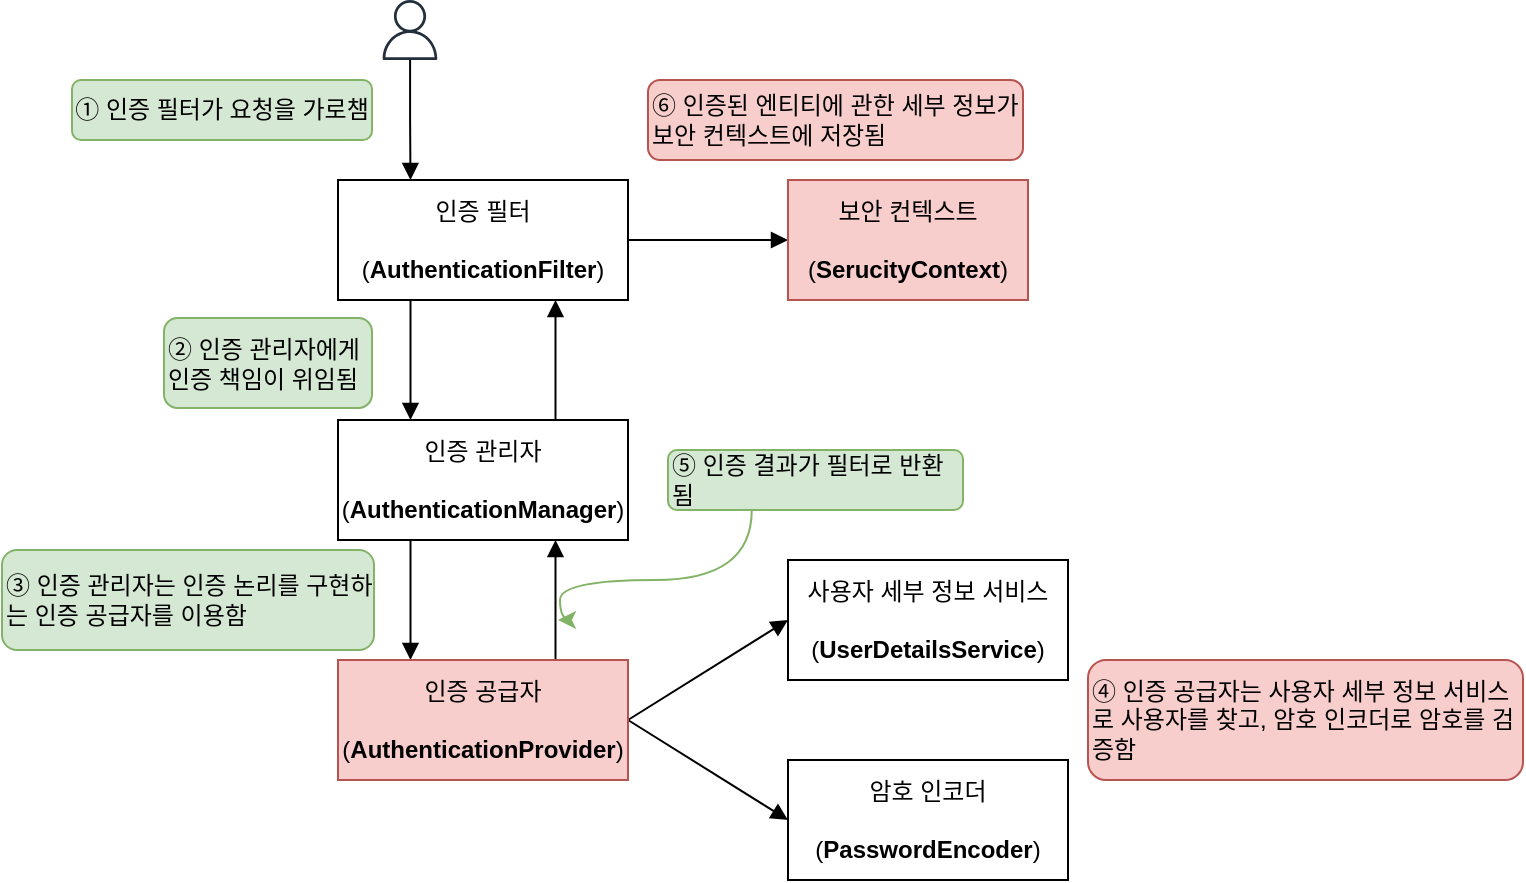 <mxfile version="23.0.2" type="device">
  <diagram name="페이지-1" id="TjoUcuqKZ6VzYymUZqsO">
    <mxGraphModel dx="1114" dy="894" grid="1" gridSize="10" guides="1" tooltips="1" connect="1" arrows="1" fold="1" page="1" pageScale="1" pageWidth="827" pageHeight="1169" math="0" shadow="0">
      <root>
        <mxCell id="0" />
        <mxCell id="1" parent="0" />
        <mxCell id="ajuRYyroQ87whfHGho7N-1" style="edgeStyle=orthogonalEdgeStyle;rounded=0;orthogonalLoop=1;jettySize=auto;html=1;entryX=0.25;entryY=0;entryDx=0;entryDy=0;endArrow=block;endFill=1;" edge="1" parent="1" source="ajuRYyroQ87whfHGho7N-2" target="ajuRYyroQ87whfHGho7N-5">
          <mxGeometry relative="1" as="geometry" />
        </mxCell>
        <mxCell id="ajuRYyroQ87whfHGho7N-2" value="" style="sketch=0;outlineConnect=0;fontColor=#232F3E;gradientColor=none;fillColor=#232F3D;strokeColor=none;dashed=0;verticalLabelPosition=bottom;verticalAlign=top;align=center;html=1;fontSize=12;fontStyle=0;aspect=fixed;pointerEvents=1;shape=mxgraph.aws4.user;" vertex="1" parent="1">
          <mxGeometry x="196" y="30" width="30" height="30" as="geometry" />
        </mxCell>
        <mxCell id="ajuRYyroQ87whfHGho7N-3" style="edgeStyle=orthogonalEdgeStyle;rounded=0;orthogonalLoop=1;jettySize=auto;html=1;exitX=0.25;exitY=1;exitDx=0;exitDy=0;entryX=0.25;entryY=0;entryDx=0;entryDy=0;endArrow=block;endFill=1;" edge="1" parent="1" source="ajuRYyroQ87whfHGho7N-5" target="ajuRYyroQ87whfHGho7N-8">
          <mxGeometry relative="1" as="geometry" />
        </mxCell>
        <mxCell id="ajuRYyroQ87whfHGho7N-4" style="edgeStyle=orthogonalEdgeStyle;rounded=0;orthogonalLoop=1;jettySize=auto;html=1;exitX=1;exitY=0.5;exitDx=0;exitDy=0;entryX=0;entryY=0.5;entryDx=0;entryDy=0;endArrow=block;endFill=1;" edge="1" parent="1" source="ajuRYyroQ87whfHGho7N-5" target="ajuRYyroQ87whfHGho7N-13">
          <mxGeometry relative="1" as="geometry" />
        </mxCell>
        <mxCell id="ajuRYyroQ87whfHGho7N-5" value="인증 필터&lt;br&gt;&lt;br&gt;(&lt;b&gt;AuthenticationFilter&lt;/b&gt;)" style="rounded=0;whiteSpace=wrap;html=1;" vertex="1" parent="1">
          <mxGeometry x="175" y="120" width="145" height="60" as="geometry" />
        </mxCell>
        <mxCell id="ajuRYyroQ87whfHGho7N-6" style="edgeStyle=orthogonalEdgeStyle;rounded=0;orthogonalLoop=1;jettySize=auto;html=1;exitX=0.25;exitY=1;exitDx=0;exitDy=0;entryX=0.25;entryY=0;entryDx=0;entryDy=0;endArrow=block;endFill=1;" edge="1" parent="1" source="ajuRYyroQ87whfHGho7N-8" target="ajuRYyroQ87whfHGho7N-12">
          <mxGeometry relative="1" as="geometry" />
        </mxCell>
        <mxCell id="ajuRYyroQ87whfHGho7N-7" style="edgeStyle=orthogonalEdgeStyle;rounded=0;orthogonalLoop=1;jettySize=auto;html=1;exitX=0.75;exitY=0;exitDx=0;exitDy=0;entryX=0.75;entryY=1;entryDx=0;entryDy=0;endArrow=block;endFill=1;" edge="1" parent="1" source="ajuRYyroQ87whfHGho7N-8" target="ajuRYyroQ87whfHGho7N-5">
          <mxGeometry relative="1" as="geometry" />
        </mxCell>
        <mxCell id="ajuRYyroQ87whfHGho7N-8" value="인증 관리자&lt;br&gt;&lt;br&gt;(&lt;b&gt;AuthenticationManager&lt;/b&gt;)" style="rounded=0;whiteSpace=wrap;html=1;" vertex="1" parent="1">
          <mxGeometry x="175" y="240" width="145" height="60" as="geometry" />
        </mxCell>
        <mxCell id="ajuRYyroQ87whfHGho7N-9" style="edgeStyle=orthogonalEdgeStyle;rounded=0;orthogonalLoop=1;jettySize=auto;html=1;exitX=0.75;exitY=0;exitDx=0;exitDy=0;entryX=0.75;entryY=1;entryDx=0;entryDy=0;endArrow=block;endFill=1;" edge="1" parent="1" source="ajuRYyroQ87whfHGho7N-12" target="ajuRYyroQ87whfHGho7N-8">
          <mxGeometry relative="1" as="geometry" />
        </mxCell>
        <mxCell id="ajuRYyroQ87whfHGho7N-10" style="rounded=0;orthogonalLoop=1;jettySize=auto;html=1;exitX=1;exitY=0.5;exitDx=0;exitDy=0;entryX=0;entryY=0.5;entryDx=0;entryDy=0;endArrow=block;endFill=1;" edge="1" parent="1" source="ajuRYyroQ87whfHGho7N-12" target="ajuRYyroQ87whfHGho7N-14">
          <mxGeometry relative="1" as="geometry" />
        </mxCell>
        <mxCell id="ajuRYyroQ87whfHGho7N-11" style="rounded=0;orthogonalLoop=1;jettySize=auto;html=1;entryX=0;entryY=0.5;entryDx=0;entryDy=0;exitX=1;exitY=0.5;exitDx=0;exitDy=0;endArrow=block;endFill=1;" edge="1" parent="1" source="ajuRYyroQ87whfHGho7N-12" target="ajuRYyroQ87whfHGho7N-15">
          <mxGeometry relative="1" as="geometry" />
        </mxCell>
        <mxCell id="ajuRYyroQ87whfHGho7N-12" value="인증 공급자&lt;br&gt;&lt;br&gt;(&lt;b&gt;AuthenticationProvider&lt;/b&gt;)" style="rounded=0;whiteSpace=wrap;html=1;fillColor=#f8cecc;strokeColor=#b85450;" vertex="1" parent="1">
          <mxGeometry x="175" y="360" width="145" height="60" as="geometry" />
        </mxCell>
        <mxCell id="ajuRYyroQ87whfHGho7N-13" value="보안 컨텍스트&lt;br&gt;&lt;br&gt;(&lt;b&gt;SerucityContext&lt;/b&gt;)" style="rounded=0;whiteSpace=wrap;html=1;fillColor=#f8cecc;strokeColor=#b85450;" vertex="1" parent="1">
          <mxGeometry x="400" y="120" width="120" height="60" as="geometry" />
        </mxCell>
        <mxCell id="ajuRYyroQ87whfHGho7N-14" value="사용자 세부 정보 서비스&lt;br&gt;&lt;br&gt;(&lt;b&gt;UserDetailsService&lt;/b&gt;)" style="rounded=0;whiteSpace=wrap;html=1;" vertex="1" parent="1">
          <mxGeometry x="400" y="310" width="140" height="60" as="geometry" />
        </mxCell>
        <mxCell id="ajuRYyroQ87whfHGho7N-15" value="암호 인코더&lt;br&gt;&lt;br&gt;(&lt;b&gt;PasswordEncoder&lt;/b&gt;)" style="rounded=0;whiteSpace=wrap;html=1;" vertex="1" parent="1">
          <mxGeometry x="400" y="410" width="140" height="60" as="geometry" />
        </mxCell>
        <mxCell id="ajuRYyroQ87whfHGho7N-16" value="① 인증 필터가 요청을 가로챔" style="text;html=1;strokeColor=#82b366;fillColor=#d5e8d4;align=center;verticalAlign=middle;whiteSpace=wrap;rounded=1;glass=0;" vertex="1" parent="1">
          <mxGeometry x="42" y="70" width="150" height="30" as="geometry" />
        </mxCell>
        <mxCell id="ajuRYyroQ87whfHGho7N-17" value="② 인증 관리자에게 &lt;br&gt;인증 책임이 위임됨" style="text;html=1;strokeColor=#82b366;fillColor=#d5e8d4;align=left;verticalAlign=middle;whiteSpace=wrap;rounded=1;" vertex="1" parent="1">
          <mxGeometry x="88" y="189" width="104" height="45" as="geometry" />
        </mxCell>
        <mxCell id="ajuRYyroQ87whfHGho7N-18" value="③ 인증 관리자는 인증 논리를 구현하는 인증 공급자를 이용함" style="text;html=1;strokeColor=#82b366;fillColor=#d5e8d4;align=left;verticalAlign=middle;whiteSpace=wrap;rounded=1;" vertex="1" parent="1">
          <mxGeometry x="7" y="305" width="186" height="50" as="geometry" />
        </mxCell>
        <mxCell id="ajuRYyroQ87whfHGho7N-19" value="④ 인증 공급자는 사용자 세부 정보 서비스로 사용자를 찾고, 암호 인코더로 암호를 검증함" style="text;html=1;strokeColor=#b85450;fillColor=#f8cecc;align=left;verticalAlign=middle;whiteSpace=wrap;rounded=1;" vertex="1" parent="1">
          <mxGeometry x="550" y="360" width="217.5" height="60" as="geometry" />
        </mxCell>
        <mxCell id="ajuRYyroQ87whfHGho7N-20" style="edgeStyle=orthogonalEdgeStyle;rounded=0;orthogonalLoop=1;jettySize=auto;html=1;exitX=0.25;exitY=1;exitDx=0;exitDy=0;curved=1;fillColor=#d5e8d4;strokeColor=#82b366;" edge="1" parent="1">
          <mxGeometry relative="1" as="geometry">
            <mxPoint x="285" y="340" as="targetPoint" />
            <mxPoint x="381.875" y="285" as="sourcePoint" />
            <Array as="points">
              <mxPoint x="382" y="320" />
              <mxPoint x="286" y="320" />
            </Array>
          </mxGeometry>
        </mxCell>
        <mxCell id="ajuRYyroQ87whfHGho7N-21" value="⑤ 인증 결과가 필터로 반환됨" style="text;html=1;strokeColor=#82b366;fillColor=#d5e8d4;align=left;verticalAlign=middle;whiteSpace=wrap;rounded=1;" vertex="1" parent="1">
          <mxGeometry x="340" y="255" width="147.5" height="30" as="geometry" />
        </mxCell>
        <mxCell id="ajuRYyroQ87whfHGho7N-22" value="⑥ 인증된 엔티티에 관한 세부 정보가 보안 컨텍스트에 저장됨" style="text;html=1;strokeColor=#b85450;fillColor=#f8cecc;align=left;verticalAlign=middle;whiteSpace=wrap;rounded=1;" vertex="1" parent="1">
          <mxGeometry x="330" y="70" width="187.5" height="40" as="geometry" />
        </mxCell>
      </root>
    </mxGraphModel>
  </diagram>
</mxfile>

